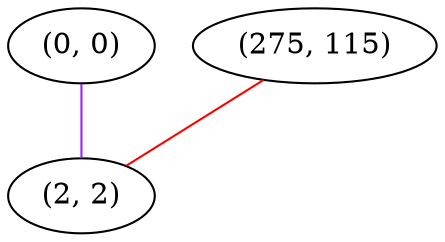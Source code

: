 graph "" {
"(0, 0)";
"(275, 115)";
"(2, 2)";
"(0, 0)" -- "(2, 2)"  [color=purple, key=0, weight=4];
"(275, 115)" -- "(2, 2)"  [color=red, key=0, weight=1];
}
